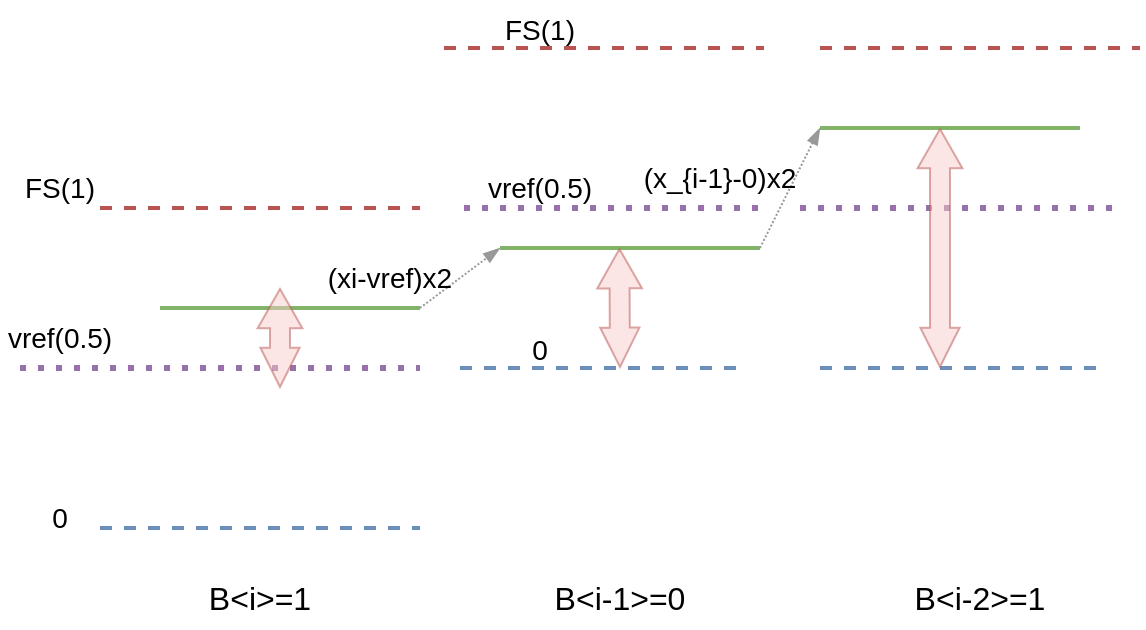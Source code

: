 <mxfile version="24.7.5">
  <diagram name="Page-1" id="uv08AOZ6mMlMSBBU4YNU">
    <mxGraphModel dx="1114" dy="839" grid="1" gridSize="10" guides="1" tooltips="1" connect="1" arrows="1" fold="1" page="1" pageScale="1" pageWidth="850" pageHeight="1100" math="1" shadow="0">
      <root>
        <mxCell id="0" />
        <mxCell id="1" parent="0" />
        <mxCell id="McXWcMlvpWCbYQEXJP_0-1" value="" style="endArrow=none;html=1;rounded=0;dashed=1;strokeWidth=2;fillColor=#f8cecc;strokeColor=#b85450;" parent="1" edge="1">
          <mxGeometry width="50" height="50" relative="1" as="geometry">
            <mxPoint x="120" y="240" as="sourcePoint" />
            <mxPoint x="280" y="240" as="targetPoint" />
          </mxGeometry>
        </mxCell>
        <mxCell id="McXWcMlvpWCbYQEXJP_0-2" value="" style="endArrow=none;html=1;rounded=0;dashed=1;strokeWidth=2;fillColor=#dae8fc;strokeColor=#6c8ebf;" parent="1" edge="1">
          <mxGeometry width="50" height="50" relative="1" as="geometry">
            <mxPoint x="120" y="400" as="sourcePoint" />
            <mxPoint x="280" y="400" as="targetPoint" />
          </mxGeometry>
        </mxCell>
        <mxCell id="McXWcMlvpWCbYQEXJP_0-3" value="" style="endArrow=none;html=1;rounded=0;dashed=1;strokeWidth=3;fillColor=#e1d5e7;strokeColor=#9673a6;dashPattern=1 2;" parent="1" edge="1">
          <mxGeometry width="50" height="50" relative="1" as="geometry">
            <mxPoint x="80" y="320" as="sourcePoint" />
            <mxPoint x="280" y="320" as="targetPoint" />
          </mxGeometry>
        </mxCell>
        <mxCell id="McXWcMlvpWCbYQEXJP_0-4" value="" style="endArrow=none;html=1;rounded=0;fillColor=#d5e8d4;strokeColor=#82b366;strokeWidth=2;" parent="1" edge="1">
          <mxGeometry width="50" height="50" relative="1" as="geometry">
            <mxPoint x="150" y="290" as="sourcePoint" />
            <mxPoint x="280" y="290" as="targetPoint" />
          </mxGeometry>
        </mxCell>
        <mxCell id="McXWcMlvpWCbYQEXJP_0-5" value="&lt;font style=&quot;font-size: 14px;&quot;&gt;vref(0.5)&lt;/font&gt;" style="text;html=1;align=center;verticalAlign=middle;whiteSpace=wrap;rounded=0;" parent="1" vertex="1">
          <mxGeometry x="70" y="290" width="60" height="30" as="geometry" />
        </mxCell>
        <mxCell id="McXWcMlvpWCbYQEXJP_0-6" value="" style="endArrow=blockThin;html=1;rounded=0;endFill=1;strokeColor=#999999;dashed=1;dashPattern=1 1;" parent="1" edge="1">
          <mxGeometry width="50" height="50" relative="1" as="geometry">
            <mxPoint x="280" y="290" as="sourcePoint" />
            <mxPoint x="320" y="260" as="targetPoint" />
          </mxGeometry>
        </mxCell>
        <mxCell id="McXWcMlvpWCbYQEXJP_0-7" value="" style="endArrow=none;html=1;rounded=0;fillColor=#d5e8d4;strokeColor=#82b366;strokeWidth=2;" parent="1" edge="1">
          <mxGeometry width="50" height="50" relative="1" as="geometry">
            <mxPoint x="320" y="260" as="sourcePoint" />
            <mxPoint x="450" y="260" as="targetPoint" />
          </mxGeometry>
        </mxCell>
        <mxCell id="McXWcMlvpWCbYQEXJP_0-9" value="" style="endArrow=none;html=1;rounded=0;dashed=1;strokeWidth=2;fillColor=#f8cecc;strokeColor=#b85450;" parent="1" edge="1">
          <mxGeometry width="50" height="50" relative="1" as="geometry">
            <mxPoint x="292" y="160" as="sourcePoint" />
            <mxPoint x="452" y="160" as="targetPoint" />
          </mxGeometry>
        </mxCell>
        <mxCell id="McXWcMlvpWCbYQEXJP_0-10" value="" style="endArrow=none;html=1;rounded=0;dashed=1;strokeWidth=3;fillColor=#e1d5e7;strokeColor=#9673a6;dashPattern=1 2;" parent="1" edge="1">
          <mxGeometry width="50" height="50" relative="1" as="geometry">
            <mxPoint x="302" y="240" as="sourcePoint" />
            <mxPoint x="452" y="240" as="targetPoint" />
          </mxGeometry>
        </mxCell>
        <mxCell id="McXWcMlvpWCbYQEXJP_0-11" value="" style="endArrow=none;html=1;rounded=0;dashed=1;strokeWidth=2;fillColor=#dae8fc;strokeColor=#6c8ebf;" parent="1" edge="1">
          <mxGeometry width="50" height="50" relative="1" as="geometry">
            <mxPoint x="300" y="320" as="sourcePoint" />
            <mxPoint x="440" y="320" as="targetPoint" />
          </mxGeometry>
        </mxCell>
        <mxCell id="McXWcMlvpWCbYQEXJP_0-12" value="&lt;font style=&quot;font-size: 14px;&quot;&gt;(xi-vref)x2&lt;/font&gt;" style="text;html=1;align=center;verticalAlign=middle;whiteSpace=wrap;rounded=0;" parent="1" vertex="1">
          <mxGeometry x="230" y="260" width="70" height="30" as="geometry" />
        </mxCell>
        <mxCell id="McXWcMlvpWCbYQEXJP_0-13" value="&lt;font style=&quot;font-size: 16px;&quot;&gt;B&amp;lt;i&amp;gt;=1&lt;/font&gt;" style="text;html=1;align=center;verticalAlign=middle;whiteSpace=wrap;rounded=0;" parent="1" vertex="1">
          <mxGeometry x="170" y="420" width="60" height="30" as="geometry" />
        </mxCell>
        <mxCell id="McXWcMlvpWCbYQEXJP_0-14" value="&lt;font style=&quot;font-size: 16px;&quot;&gt;B&amp;lt;i-1&amp;gt;=0&lt;/font&gt;" style="text;html=1;align=center;verticalAlign=middle;whiteSpace=wrap;rounded=0;" parent="1" vertex="1">
          <mxGeometry x="340" y="420" width="80" height="30" as="geometry" />
        </mxCell>
        <mxCell id="McXWcMlvpWCbYQEXJP_0-15" value="" style="endArrow=none;html=1;rounded=0;dashed=1;strokeWidth=2;fillColor=#dae8fc;strokeColor=#6c8ebf;" parent="1" edge="1">
          <mxGeometry width="50" height="50" relative="1" as="geometry">
            <mxPoint x="480" y="320" as="sourcePoint" />
            <mxPoint x="620" y="320" as="targetPoint" />
          </mxGeometry>
        </mxCell>
        <mxCell id="McXWcMlvpWCbYQEXJP_0-16" value="" style="endArrow=none;html=1;rounded=0;fillColor=#d5e8d4;strokeColor=#82b366;strokeWidth=2;" parent="1" edge="1">
          <mxGeometry width="50" height="50" relative="1" as="geometry">
            <mxPoint x="480" y="200" as="sourcePoint" />
            <mxPoint x="610" y="200" as="targetPoint" />
          </mxGeometry>
        </mxCell>
        <mxCell id="McXWcMlvpWCbYQEXJP_0-17" value="" style="endArrow=none;html=1;rounded=0;dashed=1;strokeWidth=3;fillColor=#e1d5e7;strokeColor=#9673a6;dashPattern=1 2;" parent="1" edge="1">
          <mxGeometry width="50" height="50" relative="1" as="geometry">
            <mxPoint x="470" y="240" as="sourcePoint" />
            <mxPoint x="630" y="240" as="targetPoint" />
          </mxGeometry>
        </mxCell>
        <mxCell id="McXWcMlvpWCbYQEXJP_0-18" value="" style="endArrow=none;html=1;rounded=0;dashed=1;strokeWidth=2;fillColor=#f8cecc;strokeColor=#b85450;" parent="1" edge="1">
          <mxGeometry width="50" height="50" relative="1" as="geometry">
            <mxPoint x="480" y="160" as="sourcePoint" />
            <mxPoint x="640" y="160" as="targetPoint" />
          </mxGeometry>
        </mxCell>
        <mxCell id="McXWcMlvpWCbYQEXJP_0-19" value="" style="endArrow=blockThin;html=1;rounded=0;endFill=1;strokeColor=#999999;dashed=1;dashPattern=1 1;" parent="1" edge="1">
          <mxGeometry width="50" height="50" relative="1" as="geometry">
            <mxPoint x="450" y="260" as="sourcePoint" />
            <mxPoint x="480" y="200" as="targetPoint" />
          </mxGeometry>
        </mxCell>
        <mxCell id="McXWcMlvpWCbYQEXJP_0-20" value="&lt;font style=&quot;font-size: 14px;&quot;&gt;(x_{i-1}-0)x2&lt;/font&gt;" style="text;html=1;align=center;verticalAlign=middle;whiteSpace=wrap;rounded=0;" parent="1" vertex="1">
          <mxGeometry x="390" y="210" width="80" height="30" as="geometry" />
        </mxCell>
        <mxCell id="McXWcMlvpWCbYQEXJP_0-22" value="" style="shape=flexArrow;endArrow=classic;startArrow=classic;html=1;rounded=0;endWidth=11.389;endSize=6.222;startWidth=8.611;startSize=6.222;fillColor=#f8cecc;strokeColor=#b85450;textOpacity=0;opacity=50;" parent="1" edge="1">
          <mxGeometry width="100" height="100" relative="1" as="geometry">
            <mxPoint x="210" y="330" as="sourcePoint" />
            <mxPoint x="210" y="280" as="targetPoint" />
          </mxGeometry>
        </mxCell>
        <mxCell id="McXWcMlvpWCbYQEXJP_0-23" value="" style="shape=flexArrow;endArrow=classic;startArrow=classic;html=1;rounded=0;endWidth=11.389;endSize=6.222;startWidth=8.611;startSize=6.222;fillColor=#f8cecc;strokeColor=#b85450;textOpacity=0;opacity=50;" parent="1" edge="1">
          <mxGeometry width="100" height="100" relative="1" as="geometry">
            <mxPoint x="380" y="320" as="sourcePoint" />
            <mxPoint x="379.71" y="260" as="targetPoint" />
          </mxGeometry>
        </mxCell>
        <mxCell id="McXWcMlvpWCbYQEXJP_0-24" value="" style="shape=flexArrow;endArrow=classic;startArrow=classic;html=1;rounded=0;endWidth=11.389;endSize=6.222;startWidth=8.611;startSize=6.222;fillColor=#f8cecc;strokeColor=#b85450;textOpacity=0;opacity=50;" parent="1" edge="1">
          <mxGeometry width="100" height="100" relative="1" as="geometry">
            <mxPoint x="540" y="320" as="sourcePoint" />
            <mxPoint x="540" y="200" as="targetPoint" />
          </mxGeometry>
        </mxCell>
        <mxCell id="McXWcMlvpWCbYQEXJP_0-25" value="&lt;font style=&quot;font-size: 16px;&quot;&gt;B&amp;lt;i-2&amp;gt;=1&lt;/font&gt;" style="text;html=1;align=center;verticalAlign=middle;whiteSpace=wrap;rounded=0;" parent="1" vertex="1">
          <mxGeometry x="520" y="420" width="80" height="30" as="geometry" />
        </mxCell>
        <mxCell id="Naa4tku9Nq_RkN_x5SY7-1" value="&lt;font style=&quot;font-size: 14px;&quot;&gt;FS(1)&lt;/font&gt;" style="text;html=1;align=center;verticalAlign=middle;whiteSpace=wrap;rounded=0;" parent="1" vertex="1">
          <mxGeometry x="70" y="215" width="60" height="30" as="geometry" />
        </mxCell>
        <mxCell id="Naa4tku9Nq_RkN_x5SY7-2" value="&lt;font style=&quot;font-size: 14px;&quot;&gt;0&lt;/font&gt;" style="text;html=1;align=center;verticalAlign=middle;whiteSpace=wrap;rounded=0;" parent="1" vertex="1">
          <mxGeometry x="70" y="380" width="60" height="30" as="geometry" />
        </mxCell>
        <mxCell id="Naa4tku9Nq_RkN_x5SY7-3" value="&lt;font style=&quot;font-size: 14px;&quot;&gt;vref(0.5)&lt;/font&gt;" style="text;html=1;align=center;verticalAlign=middle;whiteSpace=wrap;rounded=0;" parent="1" vertex="1">
          <mxGeometry x="310" y="215" width="60" height="30" as="geometry" />
        </mxCell>
        <mxCell id="Naa4tku9Nq_RkN_x5SY7-4" value="&lt;font style=&quot;font-size: 14px;&quot;&gt;FS(1)&lt;/font&gt;" style="text;html=1;align=center;verticalAlign=middle;whiteSpace=wrap;rounded=0;" parent="1" vertex="1">
          <mxGeometry x="310" y="136" width="60" height="30" as="geometry" />
        </mxCell>
        <mxCell id="Naa4tku9Nq_RkN_x5SY7-5" value="&lt;font style=&quot;font-size: 14px;&quot;&gt;0&lt;/font&gt;" style="text;html=1;align=center;verticalAlign=middle;whiteSpace=wrap;rounded=0;" parent="1" vertex="1">
          <mxGeometry x="310" y="296" width="60" height="30" as="geometry" />
        </mxCell>
      </root>
    </mxGraphModel>
  </diagram>
</mxfile>
